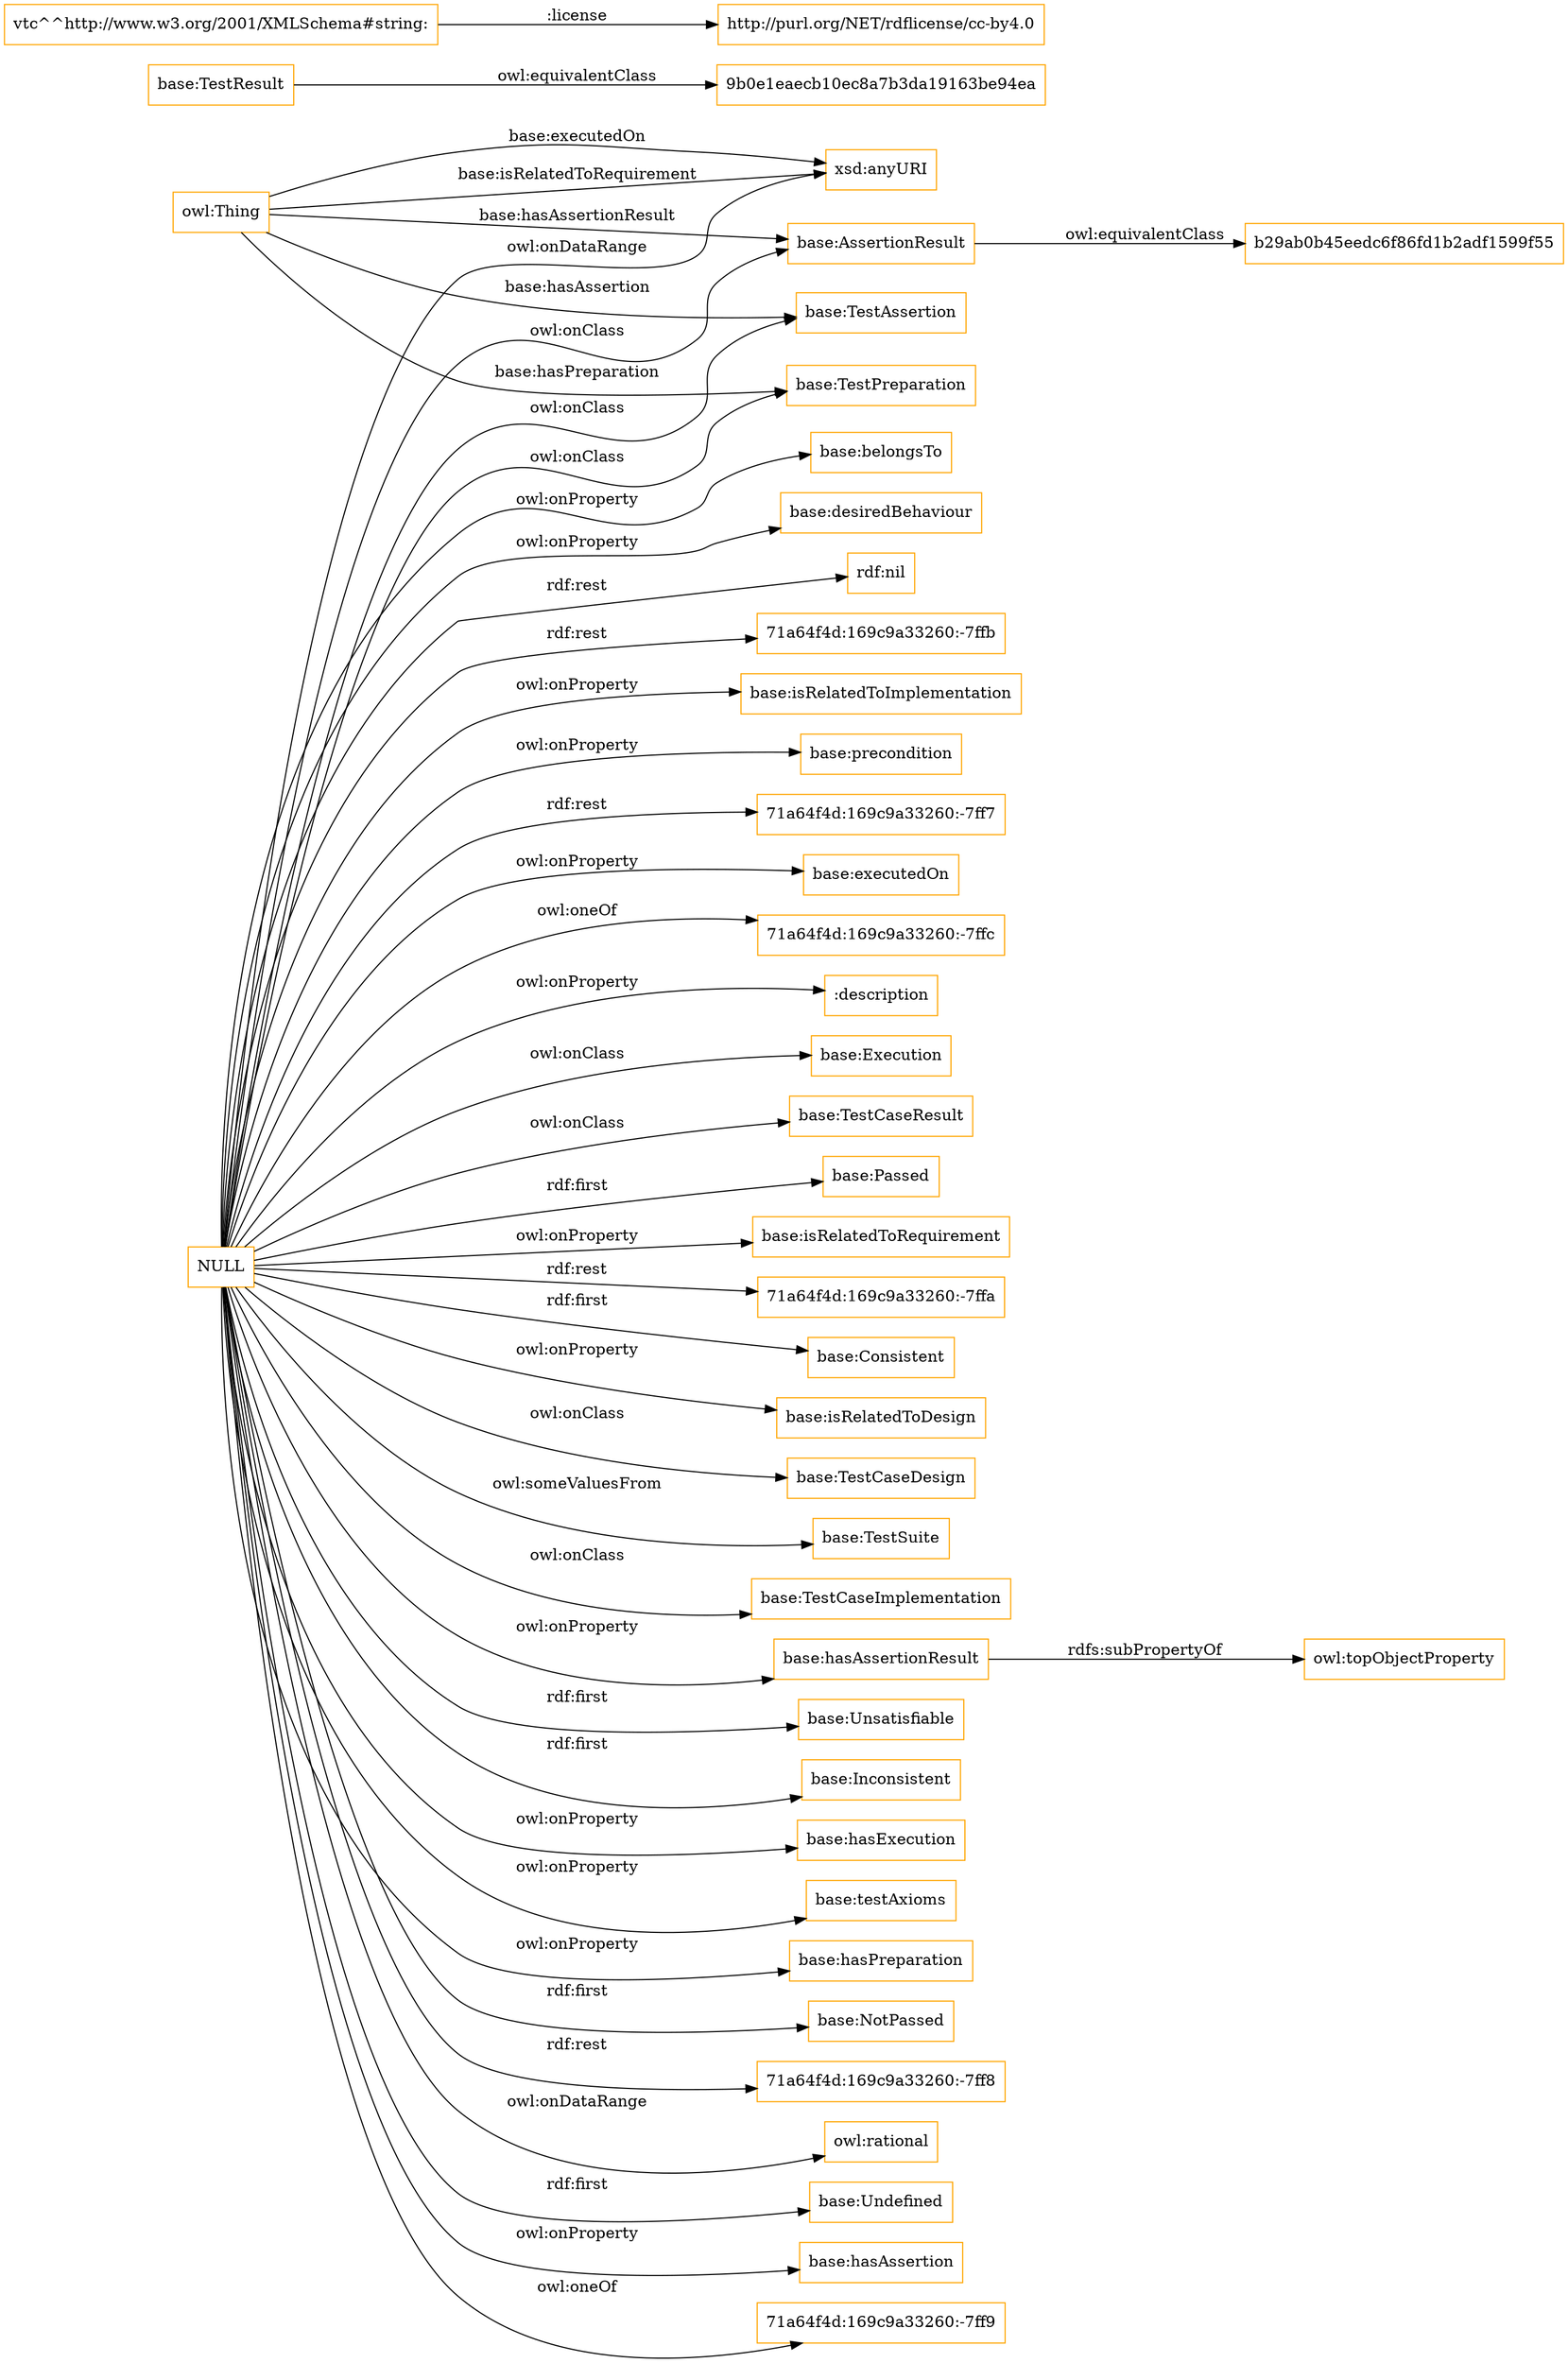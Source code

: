 digraph ar2dtool_diagram { 
rankdir=LR;
size="1501"
node [shape = rectangle, color="orange"]; "base:Execution" "9b0e1eaecb10ec8a7b3da19163be94ea" "base:TestCaseResult" "base:AssertionResult" "base:TestResult" "base:TestCaseDesign" "base:TestSuite" "base:TestCaseImplementation" "base:TestAssertion" "base:TestPreparation" "b29ab0b45eedc6f86fd1b2adf1599f55" ; /*classes style*/
	"base:AssertionResult" -> "b29ab0b45eedc6f86fd1b2adf1599f55" [ label = "owl:equivalentClass" ];
	"base:hasAssertionResult" -> "owl:topObjectProperty" [ label = "rdfs:subPropertyOf" ];
	"base:TestResult" -> "9b0e1eaecb10ec8a7b3da19163be94ea" [ label = "owl:equivalentClass" ];
	"NULL" -> "base:Execution" [ label = "owl:onClass" ];
	"NULL" -> "base:Unsatisfiable" [ label = "rdf:first" ];
	"NULL" -> "base:TestCaseResult" [ label = "owl:onClass" ];
	"NULL" -> "base:Inconsistent" [ label = "rdf:first" ];
	"NULL" -> "base:hasExecution" [ label = "owl:onProperty" ];
	"NULL" -> "base:testAxioms" [ label = "owl:onProperty" ];
	"NULL" -> "base:hasPreparation" [ label = "owl:onProperty" ];
	"NULL" -> "base:NotPassed" [ label = "rdf:first" ];
	"NULL" -> "base:TestCaseImplementation" [ label = "owl:onClass" ];
	"NULL" -> "71a64f4d:169c9a33260:-7ff8" [ label = "rdf:rest" ];
	"NULL" -> "base:TestPreparation" [ label = "owl:onClass" ];
	"NULL" -> "owl:rational" [ label = "owl:onDataRange" ];
	"NULL" -> "base:Undefined" [ label = "rdf:first" ];
	"NULL" -> "base:hasAssertion" [ label = "owl:onProperty" ];
	"NULL" -> "71a64f4d:169c9a33260:-7ff9" [ label = "owl:oneOf" ];
	"NULL" -> "base:TestCaseDesign" [ label = "owl:onClass" ];
	"NULL" -> "base:AssertionResult" [ label = "owl:onClass" ];
	"NULL" -> "base:belongsTo" [ label = "owl:onProperty" ];
	"NULL" -> "base:desiredBehaviour" [ label = "owl:onProperty" ];
	"NULL" -> "rdf:nil" [ label = "rdf:rest" ];
	"NULL" -> "71a64f4d:169c9a33260:-7ffb" [ label = "rdf:rest" ];
	"NULL" -> "base:isRelatedToImplementation" [ label = "owl:onProperty" ];
	"NULL" -> "base:precondition" [ label = "owl:onProperty" ];
	"NULL" -> "71a64f4d:169c9a33260:-7ff7" [ label = "rdf:rest" ];
	"NULL" -> "base:executedOn" [ label = "owl:onProperty" ];
	"NULL" -> "71a64f4d:169c9a33260:-7ffc" [ label = "owl:oneOf" ];
	"NULL" -> ":description" [ label = "owl:onProperty" ];
	"NULL" -> "base:hasAssertionResult" [ label = "owl:onProperty" ];
	"NULL" -> "base:Passed" [ label = "rdf:first" ];
	"NULL" -> "base:isRelatedToRequirement" [ label = "owl:onProperty" ];
	"NULL" -> "xsd:anyURI" [ label = "owl:onDataRange" ];
	"NULL" -> "base:TestSuite" [ label = "owl:someValuesFrom" ];
	"NULL" -> "71a64f4d:169c9a33260:-7ffa" [ label = "rdf:rest" ];
	"NULL" -> "base:TestAssertion" [ label = "owl:onClass" ];
	"NULL" -> "base:Consistent" [ label = "rdf:first" ];
	"NULL" -> "base:isRelatedToDesign" [ label = "owl:onProperty" ];
	"vtc^^http://www.w3.org/2001/XMLSchema#string:" -> "http://purl.org/NET/rdflicense/cc-by4.0" [ label = ":license" ];
	"owl:Thing" -> "base:TestAssertion" [ label = "base:hasAssertion" ];
	"owl:Thing" -> "base:TestPreparation" [ label = "base:hasPreparation" ];
	"owl:Thing" -> "xsd:anyURI" [ label = "base:executedOn" ];
	"owl:Thing" -> "base:AssertionResult" [ label = "base:hasAssertionResult" ];
	"owl:Thing" -> "xsd:anyURI" [ label = "base:isRelatedToRequirement" ];

}
